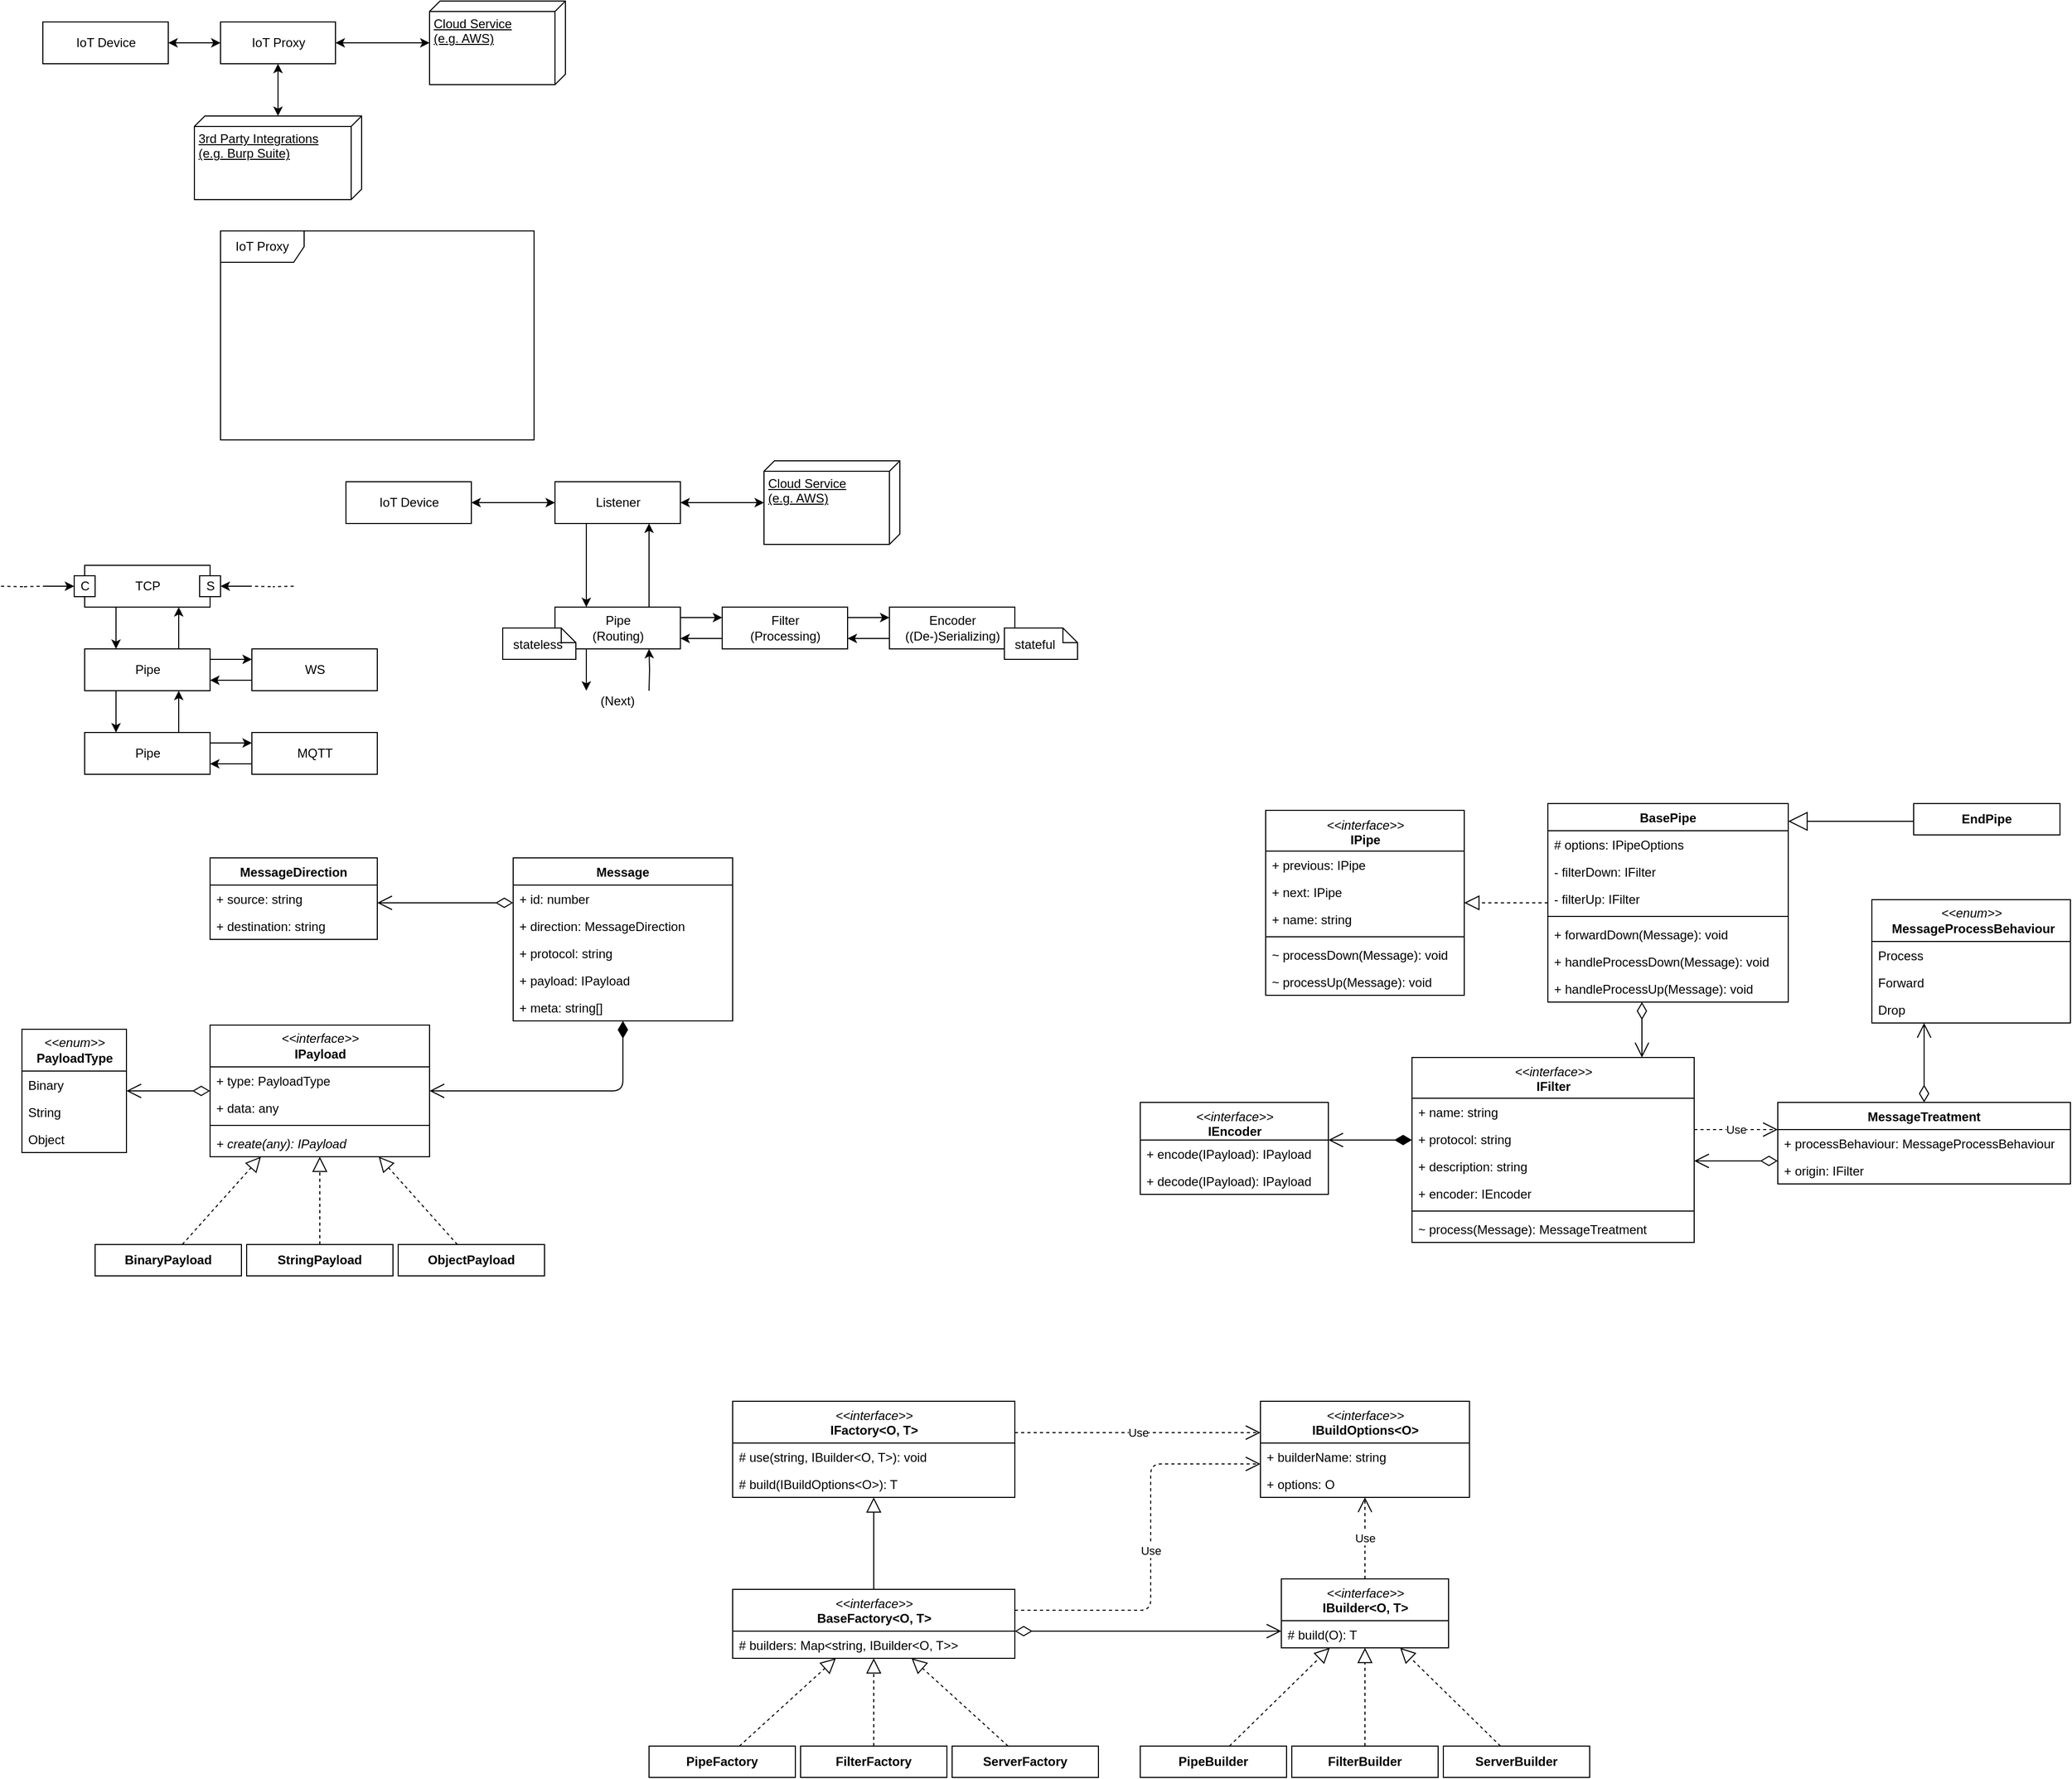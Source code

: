 <mxfile version="14.6.13" type="device"><diagram name="Page-1" id="e7e014a7-5840-1c2e-5031-d8a46d1fe8dd"><mxGraphModel dx="1182" dy="813" grid="1" gridSize="10" guides="1" tooltips="1" connect="1" arrows="1" fold="1" page="1" pageScale="1" pageWidth="1169" pageHeight="826" background="#ffffff" math="0" shadow="0"><root><mxCell id="0"/><mxCell id="1" parent="0"/><mxCell id="iKlDt2fpIuwEE6-8J945-50" style="edgeStyle=orthogonalEdgeStyle;rounded=0;orthogonalLoop=1;jettySize=auto;html=1;startArrow=classic;startFill=1;" parent="1" source="iKlDt2fpIuwEE6-8J945-46" target="MWTmTmemKWHhDhyooU7f-3" edge="1"><mxGeometry relative="1" as="geometry"><mxPoint x="320" y="140" as="targetPoint"/></mxGeometry></mxCell><mxCell id="iKlDt2fpIuwEE6-8J945-46" value="IoT Device" style="html=1;" parent="1" vertex="1"><mxGeometry x="190" y="120" width="120" height="40" as="geometry"/></mxCell><mxCell id="iKlDt2fpIuwEE6-8J945-71" style="edgeStyle=orthogonalEdgeStyle;rounded=0;orthogonalLoop=1;jettySize=auto;html=1;exitX=1;exitY=0.25;exitDx=0;exitDy=0;entryX=0;entryY=0.25;entryDx=0;entryDy=0;" parent="1" source="iKlDt2fpIuwEE6-8J945-68" target="iKlDt2fpIuwEE6-8J945-69" edge="1"><mxGeometry relative="1" as="geometry"/></mxCell><mxCell id="iKlDt2fpIuwEE6-8J945-78" style="edgeStyle=orthogonalEdgeStyle;rounded=0;orthogonalLoop=1;jettySize=auto;html=1;exitX=0.75;exitY=0;exitDx=0;exitDy=0;entryX=0.75;entryY=1;entryDx=0;entryDy=0;" parent="1" source="iKlDt2fpIuwEE6-8J945-68" target="iKlDt2fpIuwEE6-8J945-74" edge="1"><mxGeometry relative="1" as="geometry"/></mxCell><mxCell id="iKlDt2fpIuwEE6-8J945-68" value="Pipe" style="html=1;" parent="1" vertex="1"><mxGeometry x="230" y="800" width="120" height="40" as="geometry"/></mxCell><mxCell id="iKlDt2fpIuwEE6-8J945-72" style="edgeStyle=orthogonalEdgeStyle;rounded=0;orthogonalLoop=1;jettySize=auto;html=1;exitX=0;exitY=0.75;exitDx=0;exitDy=0;entryX=1;entryY=0.75;entryDx=0;entryDy=0;" parent="1" source="iKlDt2fpIuwEE6-8J945-69" target="iKlDt2fpIuwEE6-8J945-68" edge="1"><mxGeometry relative="1" as="geometry"/></mxCell><mxCell id="iKlDt2fpIuwEE6-8J945-69" value="MQTT" style="html=1;" parent="1" vertex="1"><mxGeometry x="390" y="800" width="120" height="40" as="geometry"/></mxCell><mxCell id="iKlDt2fpIuwEE6-8J945-77" style="edgeStyle=orthogonalEdgeStyle;rounded=0;orthogonalLoop=1;jettySize=auto;html=1;exitX=0.25;exitY=1;exitDx=0;exitDy=0;entryX=0.25;entryY=0;entryDx=0;entryDy=0;" parent="1" source="iKlDt2fpIuwEE6-8J945-74" target="iKlDt2fpIuwEE6-8J945-68" edge="1"><mxGeometry relative="1" as="geometry"/></mxCell><mxCell id="iKlDt2fpIuwEE6-8J945-97" style="edgeStyle=orthogonalEdgeStyle;rounded=0;orthogonalLoop=1;jettySize=auto;html=1;exitX=0.75;exitY=0;exitDx=0;exitDy=0;entryX=0.75;entryY=1;entryDx=0;entryDy=0;" parent="1" source="iKlDt2fpIuwEE6-8J945-74" target="iKlDt2fpIuwEE6-8J945-76" edge="1"><mxGeometry relative="1" as="geometry"/></mxCell><mxCell id="iKlDt2fpIuwEE6-8J945-101" style="edgeStyle=orthogonalEdgeStyle;rounded=0;orthogonalLoop=1;jettySize=auto;html=1;exitX=1;exitY=0.25;exitDx=0;exitDy=0;entryX=0;entryY=0.25;entryDx=0;entryDy=0;" parent="1" source="iKlDt2fpIuwEE6-8J945-74" target="iKlDt2fpIuwEE6-8J945-100" edge="1"><mxGeometry relative="1" as="geometry"/></mxCell><mxCell id="iKlDt2fpIuwEE6-8J945-74" value="Pipe" style="html=1;" parent="1" vertex="1"><mxGeometry x="230" y="720" width="120" height="40" as="geometry"/></mxCell><mxCell id="iKlDt2fpIuwEE6-8J945-96" style="edgeStyle=orthogonalEdgeStyle;rounded=0;orthogonalLoop=1;jettySize=auto;html=1;exitX=0.25;exitY=1;exitDx=0;exitDy=0;entryX=0.25;entryY=0;entryDx=0;entryDy=0;" parent="1" source="iKlDt2fpIuwEE6-8J945-76" target="iKlDt2fpIuwEE6-8J945-74" edge="1"><mxGeometry relative="1" as="geometry"/></mxCell><mxCell id="iKlDt2fpIuwEE6-8J945-76" value="TCP" style="html=1;" parent="1" vertex="1"><mxGeometry x="230" y="640" width="120" height="40" as="geometry"/></mxCell><mxCell id="iKlDt2fpIuwEE6-8J945-82" style="edgeStyle=orthogonalEdgeStyle;rounded=0;orthogonalLoop=1;jettySize=auto;html=1;exitX=0.75;exitY=0;exitDx=0;exitDy=0;" parent="1" source="iKlDt2fpIuwEE6-8J945-83" edge="1" target="4cGXKGMX-kttylRCrMB1-1"><mxGeometry relative="1" as="geometry"><mxPoint x="770" y="620" as="targetPoint"/><Array as="points"><mxPoint x="770" y="620"/><mxPoint x="770" y="620"/></Array></mxGeometry></mxCell><mxCell id="iKlDt2fpIuwEE6-8J945-83" value="Pipe&lt;br&gt;(Routing)" style="html=1;" parent="1" vertex="1"><mxGeometry x="680" y="680" width="120" height="40" as="geometry"/></mxCell><mxCell id="iKlDt2fpIuwEE6-8J945-84" style="edgeStyle=orthogonalEdgeStyle;rounded=0;orthogonalLoop=1;jettySize=auto;html=1;entryX=0.25;entryY=0;entryDx=0;entryDy=0;" parent="1" target="iKlDt2fpIuwEE6-8J945-83" edge="1" source="4cGXKGMX-kttylRCrMB1-1"><mxGeometry relative="1" as="geometry"><mxPoint x="710" y="640" as="sourcePoint"/><Array as="points"><mxPoint x="710" y="620"/><mxPoint x="710" y="620"/></Array></mxGeometry></mxCell><mxCell id="iKlDt2fpIuwEE6-8J945-87" style="edgeStyle=orthogonalEdgeStyle;rounded=0;orthogonalLoop=1;jettySize=auto;html=1;exitX=0.25;exitY=1;exitDx=0;exitDy=0;" parent="1" source="iKlDt2fpIuwEE6-8J945-83" edge="1"><mxGeometry relative="1" as="geometry"><mxPoint x="720" y="650" as="sourcePoint"/><mxPoint x="710" y="760" as="targetPoint"/></mxGeometry></mxCell><mxCell id="iKlDt2fpIuwEE6-8J945-88" style="edgeStyle=orthogonalEdgeStyle;rounded=0;orthogonalLoop=1;jettySize=auto;html=1;entryX=0.75;entryY=1;entryDx=0;entryDy=0;" parent="1" target="iKlDt2fpIuwEE6-8J945-83" edge="1"><mxGeometry relative="1" as="geometry"><mxPoint x="770" y="760" as="sourcePoint"/><mxPoint x="780" y="650" as="targetPoint"/></mxGeometry></mxCell><mxCell id="iKlDt2fpIuwEE6-8J945-89" value="(Next)" style="text;html=1;strokeColor=none;fillColor=none;align=center;verticalAlign=middle;whiteSpace=wrap;rounded=0;" parent="1" vertex="1"><mxGeometry x="720" y="760" width="40" height="20" as="geometry"/></mxCell><mxCell id="iKlDt2fpIuwEE6-8J945-93" style="edgeStyle=orthogonalEdgeStyle;rounded=0;orthogonalLoop=1;jettySize=auto;html=1;exitX=1;exitY=0.25;exitDx=0;exitDy=0;entryX=0;entryY=0.25;entryDx=0;entryDy=0;" parent="1" source="iKlDt2fpIuwEE6-8J945-83" target="MWTmTmemKWHhDhyooU7f-8" edge="1"><mxGeometry relative="1" as="geometry"><mxPoint x="370" y="620" as="sourcePoint"/><mxPoint x="840" y="690" as="targetPoint"/></mxGeometry></mxCell><mxCell id="iKlDt2fpIuwEE6-8J945-95" style="edgeStyle=orthogonalEdgeStyle;rounded=0;orthogonalLoop=1;jettySize=auto;html=1;entryX=1;entryY=0.75;entryDx=0;entryDy=0;exitX=0;exitY=0.75;exitDx=0;exitDy=0;" parent="1" source="MWTmTmemKWHhDhyooU7f-8" target="iKlDt2fpIuwEE6-8J945-83" edge="1"><mxGeometry relative="1" as="geometry"><mxPoint x="840" y="710" as="sourcePoint"/><mxPoint x="850" y="700" as="targetPoint"/></mxGeometry></mxCell><mxCell id="iKlDt2fpIuwEE6-8J945-98" value="C" style="html=1;" parent="1" vertex="1"><mxGeometry x="220" y="650" width="20" height="20" as="geometry"/></mxCell><mxCell id="MWTmTmemKWHhDhyooU7f-10" style="edgeStyle=orthogonalEdgeStyle;rounded=0;orthogonalLoop=1;jettySize=auto;html=1;startArrow=none;startFill=0;entryX=1;entryY=0.5;entryDx=0;entryDy=0;" parent="1" target="iKlDt2fpIuwEE6-8J945-99" edge="1"><mxGeometry relative="1" as="geometry"><mxPoint x="430" y="660" as="targetPoint"/><mxPoint x="390" y="660" as="sourcePoint"/></mxGeometry></mxCell><mxCell id="iKlDt2fpIuwEE6-8J945-99" value="S" style="html=1;" parent="1" vertex="1"><mxGeometry x="340" y="650" width="20" height="20" as="geometry"/></mxCell><mxCell id="iKlDt2fpIuwEE6-8J945-102" style="edgeStyle=orthogonalEdgeStyle;rounded=0;orthogonalLoop=1;jettySize=auto;html=1;exitX=0;exitY=0.75;exitDx=0;exitDy=0;entryX=1;entryY=0.75;entryDx=0;entryDy=0;" parent="1" source="iKlDt2fpIuwEE6-8J945-100" target="iKlDt2fpIuwEE6-8J945-74" edge="1"><mxGeometry relative="1" as="geometry"/></mxCell><mxCell id="iKlDt2fpIuwEE6-8J945-100" value="WS" style="html=1;" parent="1" vertex="1"><mxGeometry x="390" y="720" width="120" height="40" as="geometry"/></mxCell><mxCell id="MWTmTmemKWHhDhyooU7f-1" value="3rd Party Integrations&lt;br&gt;(e.g. Burp Suite)" style="verticalAlign=top;align=left;spacingTop=8;spacingLeft=2;spacingRight=12;shape=cube;size=10;direction=south;fontStyle=4;html=1;" parent="1" vertex="1"><mxGeometry x="335" y="210" width="160" height="80" as="geometry"/></mxCell><mxCell id="MWTmTmemKWHhDhyooU7f-2" value="Cloud Service&lt;br&gt;(e.g. AWS)" style="verticalAlign=top;align=left;spacingTop=8;spacingLeft=2;spacingRight=12;shape=cube;size=10;direction=south;fontStyle=4;html=1;" parent="1" vertex="1"><mxGeometry x="560" y="100" width="130" height="80" as="geometry"/></mxCell><mxCell id="MWTmTmemKWHhDhyooU7f-4" style="edgeStyle=orthogonalEdgeStyle;rounded=0;orthogonalLoop=1;jettySize=auto;html=1;startArrow=classic;startFill=1;" parent="1" source="MWTmTmemKWHhDhyooU7f-3" target="MWTmTmemKWHhDhyooU7f-2" edge="1"><mxGeometry relative="1" as="geometry"/></mxCell><mxCell id="MWTmTmemKWHhDhyooU7f-6" style="edgeStyle=orthogonalEdgeStyle;rounded=0;orthogonalLoop=1;jettySize=auto;html=1;exitX=0.5;exitY=1;exitDx=0;exitDy=0;startArrow=classic;startFill=1;" parent="1" source="MWTmTmemKWHhDhyooU7f-3" target="MWTmTmemKWHhDhyooU7f-1" edge="1"><mxGeometry relative="1" as="geometry"/></mxCell><mxCell id="MWTmTmemKWHhDhyooU7f-3" value="IoT Proxy" style="html=1;" parent="1" vertex="1"><mxGeometry x="360" y="120" width="110" height="40" as="geometry"/></mxCell><mxCell id="MWTmTmemKWHhDhyooU7f-7" value="IoT Proxy" style="shape=umlFrame;whiteSpace=wrap;html=1;width=80;height=30;" parent="1" vertex="1"><mxGeometry x="360" y="320" width="300" height="200" as="geometry"/></mxCell><mxCell id="MWTmTmemKWHhDhyooU7f-8" value="Filter&lt;br&gt;(Processing)" style="html=1;" parent="1" vertex="1"><mxGeometry x="840" y="680" width="120" height="40" as="geometry"/></mxCell><mxCell id="MWTmTmemKWHhDhyooU7f-11" style="edgeStyle=orthogonalEdgeStyle;rounded=0;orthogonalLoop=1;jettySize=auto;html=1;startArrow=none;startFill=0;entryX=0;entryY=0.5;entryDx=0;entryDy=0;" parent="1" target="iKlDt2fpIuwEE6-8J945-98" edge="1"><mxGeometry relative="1" as="geometry"><mxPoint x="370" y="670" as="targetPoint"/><mxPoint x="190" y="660" as="sourcePoint"/></mxGeometry></mxCell><mxCell id="MWTmTmemKWHhDhyooU7f-12" style="edgeStyle=orthogonalEdgeStyle;rounded=0;orthogonalLoop=1;jettySize=auto;html=1;startArrow=none;startFill=0;endArrow=none;endFill=0;dashed=1;" parent="1" edge="1"><mxGeometry relative="1" as="geometry"><mxPoint x="390" y="660" as="targetPoint"/><mxPoint x="430" y="660" as="sourcePoint"/></mxGeometry></mxCell><mxCell id="MWTmTmemKWHhDhyooU7f-13" style="edgeStyle=orthogonalEdgeStyle;rounded=0;orthogonalLoop=1;jettySize=auto;html=1;startArrow=none;startFill=0;endArrow=none;endFill=0;dashed=1;" parent="1" edge="1"><mxGeometry relative="1" as="geometry"><mxPoint x="190" y="660" as="targetPoint"/><mxPoint x="150" y="660" as="sourcePoint"/></mxGeometry></mxCell><mxCell id="MWTmTmemKWHhDhyooU7f-27" value="Message" style="swimlane;fontStyle=1;childLayout=stackLayout;horizontal=1;startSize=26;fillColor=none;horizontalStack=0;resizeParent=1;resizeParentMax=0;resizeLast=0;collapsible=1;marginBottom=0;" parent="1" vertex="1"><mxGeometry x="640" y="920" width="210" height="156" as="geometry"/></mxCell><mxCell id="MWTmTmemKWHhDhyooU7f-28" value="+ id: number" style="text;strokeColor=none;fillColor=none;align=left;verticalAlign=top;spacingLeft=4;spacingRight=4;overflow=hidden;rotatable=0;points=[[0,0.5],[1,0.5]];portConstraint=eastwest;" parent="MWTmTmemKWHhDhyooU7f-27" vertex="1"><mxGeometry y="26" width="210" height="26" as="geometry"/></mxCell><mxCell id="MWTmTmemKWHhDhyooU7f-29" value="+ direction: MessageDirection" style="text;strokeColor=none;fillColor=none;align=left;verticalAlign=top;spacingLeft=4;spacingRight=4;overflow=hidden;rotatable=0;points=[[0,0.5],[1,0.5]];portConstraint=eastwest;" parent="MWTmTmemKWHhDhyooU7f-27" vertex="1"><mxGeometry y="52" width="210" height="26" as="geometry"/></mxCell><mxCell id="MWTmTmemKWHhDhyooU7f-30" value="+ protocol: string" style="text;strokeColor=none;fillColor=none;align=left;verticalAlign=top;spacingLeft=4;spacingRight=4;overflow=hidden;rotatable=0;points=[[0,0.5],[1,0.5]];portConstraint=eastwest;" parent="MWTmTmemKWHhDhyooU7f-27" vertex="1"><mxGeometry y="78" width="210" height="26" as="geometry"/></mxCell><mxCell id="MWTmTmemKWHhDhyooU7f-31" value="+ payload: IPayload" style="text;strokeColor=none;fillColor=none;align=left;verticalAlign=top;spacingLeft=4;spacingRight=4;overflow=hidden;rotatable=0;points=[[0,0.5],[1,0.5]];portConstraint=eastwest;" parent="MWTmTmemKWHhDhyooU7f-27" vertex="1"><mxGeometry y="104" width="210" height="26" as="geometry"/></mxCell><mxCell id="MWTmTmemKWHhDhyooU7f-32" value="+ meta: string[]" style="text;strokeColor=none;fillColor=none;align=left;verticalAlign=top;spacingLeft=4;spacingRight=4;overflow=hidden;rotatable=0;points=[[0,0.5],[1,0.5]];portConstraint=eastwest;" parent="MWTmTmemKWHhDhyooU7f-27" vertex="1"><mxGeometry y="130" width="210" height="26" as="geometry"/></mxCell><mxCell id="MWTmTmemKWHhDhyooU7f-40" value="stateless" style="shape=note;whiteSpace=wrap;html=1;size=14;verticalAlign=top;align=left;spacingTop=2;spacingLeft=8;" parent="1" vertex="1"><mxGeometry x="630" y="700" width="70" height="30" as="geometry"/></mxCell><mxCell id="kEnRgQY86cDcih0Kn-0B-5" value="Encoder&lt;br&gt;((De-)Serializing)" style="html=1;" parent="1" vertex="1"><mxGeometry x="1000" y="680" width="120" height="40" as="geometry"/></mxCell><mxCell id="kEnRgQY86cDcih0Kn-0B-6" style="edgeStyle=orthogonalEdgeStyle;rounded=0;orthogonalLoop=1;jettySize=auto;html=1;" parent="1" source="MWTmTmemKWHhDhyooU7f-8" target="kEnRgQY86cDcih0Kn-0B-5" edge="1"><mxGeometry relative="1" as="geometry"><mxPoint x="810" y="700" as="sourcePoint"/><mxPoint x="850" y="700" as="targetPoint"/><Array as="points"><mxPoint x="980" y="690"/><mxPoint x="980" y="690"/></Array></mxGeometry></mxCell><mxCell id="kEnRgQY86cDcih0Kn-0B-7" style="edgeStyle=orthogonalEdgeStyle;rounded=0;orthogonalLoop=1;jettySize=auto;html=1;" parent="1" source="kEnRgQY86cDcih0Kn-0B-5" target="MWTmTmemKWHhDhyooU7f-8" edge="1"><mxGeometry relative="1" as="geometry"><mxPoint x="850" y="720" as="sourcePoint"/><mxPoint x="810" y="720" as="targetPoint"/><Array as="points"><mxPoint x="980" y="710"/><mxPoint x="980" y="710"/></Array></mxGeometry></mxCell><mxCell id="MWTmTmemKWHhDhyooU7f-39" value="stateful" style="shape=note;whiteSpace=wrap;html=1;size=14;verticalAlign=top;align=left;spacingTop=2;spacingLeft=8;" parent="1" vertex="1"><mxGeometry x="1110" y="700" width="70" height="30" as="geometry"/></mxCell><mxCell id="kEnRgQY86cDcih0Kn-0B-14" value="&lt;i style=&quot;font-weight: normal&quot;&gt;&amp;lt;&amp;lt;interface&amp;gt;&amp;gt;&lt;/i&gt;&lt;br&gt;IPipe" style="swimlane;fontStyle=1;align=center;verticalAlign=top;childLayout=stackLayout;horizontal=1;startSize=39;horizontalStack=0;resizeParent=1;resizeParentMax=0;resizeLast=0;collapsible=1;marginBottom=0;html=1;" parent="1" vertex="1"><mxGeometry x="1360" y="874.5" width="190" height="177" as="geometry"/></mxCell><mxCell id="kEnRgQY86cDcih0Kn-0B-15" value="+ previous: IPipe" style="text;strokeColor=none;fillColor=none;align=left;verticalAlign=top;spacingLeft=4;spacingRight=4;overflow=hidden;rotatable=0;points=[[0,0.5],[1,0.5]];portConstraint=eastwest;" parent="kEnRgQY86cDcih0Kn-0B-14" vertex="1"><mxGeometry y="39" width="190" height="26" as="geometry"/></mxCell><mxCell id="kEnRgQY86cDcih0Kn-0B-19" value="+ next: IPipe" style="text;strokeColor=none;fillColor=none;align=left;verticalAlign=top;spacingLeft=4;spacingRight=4;overflow=hidden;rotatable=0;points=[[0,0.5],[1,0.5]];portConstraint=eastwest;" parent="kEnRgQY86cDcih0Kn-0B-14" vertex="1"><mxGeometry y="65" width="190" height="26" as="geometry"/></mxCell><mxCell id="kEnRgQY86cDcih0Kn-0B-21" value="+ name: string" style="text;strokeColor=none;fillColor=none;align=left;verticalAlign=top;spacingLeft=4;spacingRight=4;overflow=hidden;rotatable=0;points=[[0,0.5],[1,0.5]];portConstraint=eastwest;" parent="kEnRgQY86cDcih0Kn-0B-14" vertex="1"><mxGeometry y="91" width="190" height="26" as="geometry"/></mxCell><mxCell id="kEnRgQY86cDcih0Kn-0B-16" value="" style="line;strokeWidth=1;fillColor=none;align=left;verticalAlign=middle;spacingTop=-1;spacingLeft=3;spacingRight=3;rotatable=0;labelPosition=right;points=[];portConstraint=eastwest;" parent="kEnRgQY86cDcih0Kn-0B-14" vertex="1"><mxGeometry y="117" width="190" height="8" as="geometry"/></mxCell><mxCell id="kEnRgQY86cDcih0Kn-0B-17" value="~ processDown(Message): void" style="text;strokeColor=none;fillColor=none;align=left;verticalAlign=top;spacingLeft=4;spacingRight=4;overflow=hidden;rotatable=0;points=[[0,0.5],[1,0.5]];portConstraint=eastwest;" parent="kEnRgQY86cDcih0Kn-0B-14" vertex="1"><mxGeometry y="125" width="190" height="26" as="geometry"/></mxCell><mxCell id="kEnRgQY86cDcih0Kn-0B-24" value="~ processUp(Message): void" style="text;strokeColor=none;fillColor=none;align=left;verticalAlign=top;spacingLeft=4;spacingRight=4;overflow=hidden;rotatable=0;points=[[0,0.5],[1,0.5]];portConstraint=eastwest;" parent="kEnRgQY86cDcih0Kn-0B-14" vertex="1"><mxGeometry y="151" width="190" height="26" as="geometry"/></mxCell><mxCell id="kEnRgQY86cDcih0Kn-0B-25" value="MessageDirection" style="swimlane;fontStyle=1;childLayout=stackLayout;horizontal=1;startSize=26;fillColor=none;horizontalStack=0;resizeParent=1;resizeParentMax=0;resizeLast=0;collapsible=1;marginBottom=0;" parent="1" vertex="1"><mxGeometry x="350" y="920" width="160" height="78" as="geometry"/></mxCell><mxCell id="kEnRgQY86cDcih0Kn-0B-26" value="+ source: string" style="text;strokeColor=none;fillColor=none;align=left;verticalAlign=top;spacingLeft=4;spacingRight=4;overflow=hidden;rotatable=0;points=[[0,0.5],[1,0.5]];portConstraint=eastwest;" parent="kEnRgQY86cDcih0Kn-0B-25" vertex="1"><mxGeometry y="26" width="160" height="26" as="geometry"/></mxCell><mxCell id="kEnRgQY86cDcih0Kn-0B-27" value="+ destination: string" style="text;strokeColor=none;fillColor=none;align=left;verticalAlign=top;spacingLeft=4;spacingRight=4;overflow=hidden;rotatable=0;points=[[0,0.5],[1,0.5]];portConstraint=eastwest;" parent="kEnRgQY86cDcih0Kn-0B-25" vertex="1"><mxGeometry y="52" width="160" height="26" as="geometry"/></mxCell><mxCell id="kEnRgQY86cDcih0Kn-0B-31" value="&lt;i style=&quot;font-weight: normal&quot;&gt;&amp;lt;&amp;lt;interface&amp;gt;&amp;gt;&lt;/i&gt;&lt;br&gt;IPayload" style="swimlane;fontStyle=1;childLayout=stackLayout;horizontal=1;startSize=40;fillColor=none;horizontalStack=0;resizeParent=1;resizeParentMax=0;resizeLast=0;collapsible=1;marginBottom=0;html=1;" parent="1" vertex="1"><mxGeometry x="350" y="1080" width="210" height="126" as="geometry"/></mxCell><mxCell id="kEnRgQY86cDcih0Kn-0B-32" value="+ type: PayloadType" style="text;strokeColor=none;fillColor=none;align=left;verticalAlign=top;spacingLeft=4;spacingRight=4;overflow=hidden;rotatable=0;points=[[0,0.5],[1,0.5]];portConstraint=eastwest;" parent="kEnRgQY86cDcih0Kn-0B-31" vertex="1"><mxGeometry y="40" width="210" height="26" as="geometry"/></mxCell><mxCell id="kEnRgQY86cDcih0Kn-0B-33" value="+ data: any" style="text;strokeColor=none;fillColor=none;align=left;verticalAlign=top;spacingLeft=4;spacingRight=4;overflow=hidden;rotatable=0;points=[[0,0.5],[1,0.5]];portConstraint=eastwest;" parent="kEnRgQY86cDcih0Kn-0B-31" vertex="1"><mxGeometry y="66" width="210" height="26" as="geometry"/></mxCell><mxCell id="kEnRgQY86cDcih0Kn-0B-34" value="" style="line;strokeWidth=1;fillColor=none;align=left;verticalAlign=middle;spacingTop=-1;spacingLeft=3;spacingRight=3;rotatable=0;labelPosition=right;points=[];portConstraint=eastwest;" parent="kEnRgQY86cDcih0Kn-0B-31" vertex="1"><mxGeometry y="92" width="210" height="8" as="geometry"/></mxCell><mxCell id="kEnRgQY86cDcih0Kn-0B-35" value="+ create(any): IPayload" style="text;strokeColor=none;fillColor=none;align=left;verticalAlign=top;spacingLeft=4;spacingRight=4;overflow=hidden;rotatable=0;points=[[0,0.5],[1,0.5]];portConstraint=eastwest;fontStyle=2" parent="kEnRgQY86cDcih0Kn-0B-31" vertex="1"><mxGeometry y="100" width="210" height="26" as="geometry"/></mxCell><mxCell id="kEnRgQY86cDcih0Kn-0B-42" value="BinaryPayload" style="rounded=0;whiteSpace=wrap;html=1;fontStyle=1" parent="1" vertex="1"><mxGeometry x="240" y="1290" width="140" height="30" as="geometry"/></mxCell><mxCell id="kEnRgQY86cDcih0Kn-0B-43" value="StringPayload" style="rounded=0;whiteSpace=wrap;html=1;fontStyle=1" parent="1" vertex="1"><mxGeometry x="385" y="1290" width="140" height="30" as="geometry"/></mxCell><mxCell id="kEnRgQY86cDcih0Kn-0B-44" value="ObjectPayload" style="rounded=0;whiteSpace=wrap;html=1;fontStyle=1" parent="1" vertex="1"><mxGeometry x="530" y="1290" width="140" height="30" as="geometry"/></mxCell><mxCell id="kEnRgQY86cDcih0Kn-0B-45" value="" style="endArrow=block;endFill=0;endSize=12;html=1;dashed=1;" parent="1" source="kEnRgQY86cDcih0Kn-0B-42" target="kEnRgQY86cDcih0Kn-0B-31" edge="1"><mxGeometry width="160" relative="1" as="geometry"><mxPoint x="400" y="1320" as="sourcePoint"/><mxPoint x="560" y="1320" as="targetPoint"/></mxGeometry></mxCell><mxCell id="kEnRgQY86cDcih0Kn-0B-46" value="" style="endArrow=block;endFill=0;endSize=12;html=1;dashed=1;" parent="1" source="kEnRgQY86cDcih0Kn-0B-43" target="kEnRgQY86cDcih0Kn-0B-31" edge="1"><mxGeometry width="160" relative="1" as="geometry"><mxPoint x="394.817" y="1250" as="sourcePoint"/><mxPoint x="407.018" y="1212" as="targetPoint"/></mxGeometry></mxCell><mxCell id="kEnRgQY86cDcih0Kn-0B-47" value="" style="endArrow=block;endFill=0;endSize=12;html=1;dashed=1;" parent="1" source="kEnRgQY86cDcih0Kn-0B-44" target="kEnRgQY86cDcih0Kn-0B-31" edge="1"><mxGeometry width="160" relative="1" as="geometry"><mxPoint x="532.798" y="1250" as="sourcePoint"/><mxPoint x="489.22" y="1212" as="targetPoint"/></mxGeometry></mxCell><mxCell id="kEnRgQY86cDcih0Kn-0B-48" value="" style="endArrow=open;html=1;endSize=12;startArrow=diamondThin;startSize=14;startFill=1;edgeStyle=orthogonalEdgeStyle;align=left;verticalAlign=bottom;" parent="1" source="MWTmTmemKWHhDhyooU7f-27" target="kEnRgQY86cDcih0Kn-0B-31" edge="1"><mxGeometry x="-0.404" y="26" relative="1" as="geometry"><mxPoint x="720" y="1150" as="sourcePoint"/><mxPoint x="560" y="1150" as="targetPoint"/><mxPoint as="offset"/><Array as="points"><mxPoint x="745" y="1143"/></Array></mxGeometry></mxCell><mxCell id="kEnRgQY86cDcih0Kn-0B-49" value="" style="endArrow=open;html=1;endSize=12;startArrow=diamondThin;startSize=14;startFill=0;edgeStyle=orthogonalEdgeStyle;align=left;verticalAlign=bottom;" parent="1" source="MWTmTmemKWHhDhyooU7f-27" target="kEnRgQY86cDcih0Kn-0B-25" edge="1"><mxGeometry x="-0.404" y="26" relative="1" as="geometry"><mxPoint x="705" y="1056" as="sourcePoint"/><mxPoint x="530" y="1116" as="targetPoint"/><mxPoint as="offset"/><Array as="points"><mxPoint x="610" y="963"/><mxPoint x="610" y="963"/></Array></mxGeometry></mxCell><mxCell id="kEnRgQY86cDcih0Kn-0B-60" value="BasePipe" style="swimlane;fontStyle=1;align=center;verticalAlign=top;childLayout=stackLayout;horizontal=1;startSize=26;horizontalStack=0;resizeParent=1;resizeParentMax=0;resizeLast=0;collapsible=1;marginBottom=0;" parent="1" vertex="1"><mxGeometry x="1630" y="868" width="230" height="190" as="geometry"/></mxCell><mxCell id="kEnRgQY86cDcih0Kn-0B-61" value="# options: IPipeOptions" style="text;strokeColor=none;fillColor=none;align=left;verticalAlign=top;spacingLeft=4;spacingRight=4;overflow=hidden;rotatable=0;points=[[0,0.5],[1,0.5]];portConstraint=eastwest;" parent="kEnRgQY86cDcih0Kn-0B-60" vertex="1"><mxGeometry y="26" width="230" height="26" as="geometry"/></mxCell><mxCell id="kEnRgQY86cDcih0Kn-0B-62" value="- filterDown: IFilter" style="text;strokeColor=none;fillColor=none;align=left;verticalAlign=top;spacingLeft=4;spacingRight=4;overflow=hidden;rotatable=0;points=[[0,0.5],[1,0.5]];portConstraint=eastwest;" parent="kEnRgQY86cDcih0Kn-0B-60" vertex="1"><mxGeometry y="52" width="230" height="26" as="geometry"/></mxCell><mxCell id="kEnRgQY86cDcih0Kn-0B-63" value="- filterUp: IFilter" style="text;strokeColor=none;fillColor=none;align=left;verticalAlign=top;spacingLeft=4;spacingRight=4;overflow=hidden;rotatable=0;points=[[0,0.5],[1,0.5]];portConstraint=eastwest;" parent="kEnRgQY86cDcih0Kn-0B-60" vertex="1"><mxGeometry y="78" width="230" height="26" as="geometry"/></mxCell><mxCell id="kEnRgQY86cDcih0Kn-0B-64" value="" style="line;strokeWidth=1;fillColor=none;align=left;verticalAlign=middle;spacingTop=-1;spacingLeft=3;spacingRight=3;rotatable=0;labelPosition=right;points=[];portConstraint=eastwest;" parent="kEnRgQY86cDcih0Kn-0B-60" vertex="1"><mxGeometry y="104" width="230" height="8" as="geometry"/></mxCell><mxCell id="kEnRgQY86cDcih0Kn-0B-65" value="+ forwardDown(Message): void" style="text;strokeColor=none;fillColor=none;align=left;verticalAlign=top;spacingLeft=4;spacingRight=4;overflow=hidden;rotatable=0;points=[[0,0.5],[1,0.5]];portConstraint=eastwest;" parent="kEnRgQY86cDcih0Kn-0B-60" vertex="1"><mxGeometry y="112" width="230" height="26" as="geometry"/></mxCell><mxCell id="kEnRgQY86cDcih0Kn-0B-67" value="+ handleProcessDown(Message): void" style="text;strokeColor=none;fillColor=none;align=left;verticalAlign=top;spacingLeft=4;spacingRight=4;overflow=hidden;rotatable=0;points=[[0,0.5],[1,0.5]];portConstraint=eastwest;" parent="kEnRgQY86cDcih0Kn-0B-60" vertex="1"><mxGeometry y="138" width="230" height="26" as="geometry"/></mxCell><mxCell id="kEnRgQY86cDcih0Kn-0B-66" value="+ handleProcessUp(Message): void" style="text;strokeColor=none;fillColor=none;align=left;verticalAlign=top;spacingLeft=4;spacingRight=4;overflow=hidden;rotatable=0;points=[[0,0.5],[1,0.5]];portConstraint=eastwest;" parent="kEnRgQY86cDcih0Kn-0B-60" vertex="1"><mxGeometry y="164" width="230" height="26" as="geometry"/></mxCell><mxCell id="kEnRgQY86cDcih0Kn-0B-68" value="" style="endArrow=block;endFill=0;endSize=12;html=1;dashed=1;" parent="1" source="kEnRgQY86cDcih0Kn-0B-60" target="kEnRgQY86cDcih0Kn-0B-14" edge="1"><mxGeometry width="160" relative="1" as="geometry"><mxPoint x="1049.906" y="1260" as="sourcePoint"/><mxPoint x="961.352" y="1172" as="targetPoint"/></mxGeometry></mxCell><mxCell id="kEnRgQY86cDcih0Kn-0B-74" value="&lt;b&gt;EndPipe&lt;/b&gt;" style="rounded=0;whiteSpace=wrap;html=1;" parent="1" vertex="1"><mxGeometry x="1980" y="868" width="140" height="30" as="geometry"/></mxCell><mxCell id="kEnRgQY86cDcih0Kn-0B-77" value="&lt;i style=&quot;font-weight: normal&quot;&gt;&amp;lt;&amp;lt;interface&amp;gt;&amp;gt;&lt;/i&gt;&lt;br&gt;IFilter" style="swimlane;fontStyle=1;align=center;verticalAlign=top;childLayout=stackLayout;horizontal=1;startSize=39;horizontalStack=0;resizeParent=1;resizeParentMax=0;resizeLast=0;collapsible=1;marginBottom=0;html=1;" parent="1" vertex="1"><mxGeometry x="1500" y="1111" width="270" height="177" as="geometry"/></mxCell><mxCell id="kEnRgQY86cDcih0Kn-0B-78" value="+ name: string" style="text;strokeColor=none;fillColor=none;align=left;verticalAlign=top;spacingLeft=4;spacingRight=4;overflow=hidden;rotatable=0;points=[[0,0.5],[1,0.5]];portConstraint=eastwest;" parent="kEnRgQY86cDcih0Kn-0B-77" vertex="1"><mxGeometry y="39" width="270" height="26" as="geometry"/></mxCell><mxCell id="kEnRgQY86cDcih0Kn-0B-79" value="+ protocol: string" style="text;strokeColor=none;fillColor=none;align=left;verticalAlign=top;spacingLeft=4;spacingRight=4;overflow=hidden;rotatable=0;points=[[0,0.5],[1,0.5]];portConstraint=eastwest;" parent="kEnRgQY86cDcih0Kn-0B-77" vertex="1"><mxGeometry y="65" width="270" height="26" as="geometry"/></mxCell><mxCell id="kEnRgQY86cDcih0Kn-0B-80" value="+ description: string" style="text;strokeColor=none;fillColor=none;align=left;verticalAlign=top;spacingLeft=4;spacingRight=4;overflow=hidden;rotatable=0;points=[[0,0.5],[1,0.5]];portConstraint=eastwest;" parent="kEnRgQY86cDcih0Kn-0B-77" vertex="1"><mxGeometry y="91" width="270" height="26" as="geometry"/></mxCell><mxCell id="kEnRgQY86cDcih0Kn-0B-84" value="+ encoder: IEncoder" style="text;strokeColor=none;fillColor=none;align=left;verticalAlign=top;spacingLeft=4;spacingRight=4;overflow=hidden;rotatable=0;points=[[0,0.5],[1,0.5]];portConstraint=eastwest;" parent="kEnRgQY86cDcih0Kn-0B-77" vertex="1"><mxGeometry y="117" width="270" height="26" as="geometry"/></mxCell><mxCell id="kEnRgQY86cDcih0Kn-0B-81" value="" style="line;strokeWidth=1;fillColor=none;align=left;verticalAlign=middle;spacingTop=-1;spacingLeft=3;spacingRight=3;rotatable=0;labelPosition=right;points=[];portConstraint=eastwest;" parent="kEnRgQY86cDcih0Kn-0B-77" vertex="1"><mxGeometry y="143" width="270" height="8" as="geometry"/></mxCell><mxCell id="kEnRgQY86cDcih0Kn-0B-82" value="~ process(Message): MessageTreatment" style="text;strokeColor=none;fillColor=none;align=left;verticalAlign=top;spacingLeft=4;spacingRight=4;overflow=hidden;rotatable=0;points=[[0,0.5],[1,0.5]];portConstraint=eastwest;" parent="kEnRgQY86cDcih0Kn-0B-77" vertex="1"><mxGeometry y="151" width="270" height="26" as="geometry"/></mxCell><mxCell id="kEnRgQY86cDcih0Kn-0B-85" value="&lt;span style=&quot;font-weight: normal&quot;&gt;&lt;i&gt;&amp;lt;&amp;lt;enum&amp;gt;&amp;gt;&lt;/i&gt;&lt;/span&gt;&lt;br&gt;PayloadType" style="swimlane;fontStyle=1;childLayout=stackLayout;horizontal=1;startSize=40;fillColor=none;horizontalStack=0;resizeParent=1;resizeParentMax=0;resizeLast=0;collapsible=1;marginBottom=0;html=1;" parent="1" vertex="1"><mxGeometry x="170" y="1084" width="100" height="118" as="geometry"/></mxCell><mxCell id="kEnRgQY86cDcih0Kn-0B-86" value="Binary" style="text;strokeColor=none;fillColor=none;align=left;verticalAlign=top;spacingLeft=4;spacingRight=4;overflow=hidden;rotatable=0;points=[[0,0.5],[1,0.5]];portConstraint=eastwest;" parent="kEnRgQY86cDcih0Kn-0B-85" vertex="1"><mxGeometry y="40" width="100" height="26" as="geometry"/></mxCell><mxCell id="kEnRgQY86cDcih0Kn-0B-87" value="String" style="text;strokeColor=none;fillColor=none;align=left;verticalAlign=top;spacingLeft=4;spacingRight=4;overflow=hidden;rotatable=0;points=[[0,0.5],[1,0.5]];portConstraint=eastwest;" parent="kEnRgQY86cDcih0Kn-0B-85" vertex="1"><mxGeometry y="66" width="100" height="26" as="geometry"/></mxCell><mxCell id="kEnRgQY86cDcih0Kn-0B-88" value="Object" style="text;strokeColor=none;fillColor=none;align=left;verticalAlign=top;spacingLeft=4;spacingRight=4;overflow=hidden;rotatable=0;points=[[0,0.5],[1,0.5]];portConstraint=eastwest;" parent="kEnRgQY86cDcih0Kn-0B-85" vertex="1"><mxGeometry y="92" width="100" height="26" as="geometry"/></mxCell><mxCell id="kEnRgQY86cDcih0Kn-0B-89" value="" style="endArrow=open;html=1;endSize=12;startArrow=diamondThin;startSize=14;startFill=0;edgeStyle=orthogonalEdgeStyle;align=left;verticalAlign=bottom;" parent="1" source="kEnRgQY86cDcih0Kn-0B-31" target="kEnRgQY86cDcih0Kn-0B-85" edge="1"><mxGeometry x="-0.404" y="26" relative="1" as="geometry"><mxPoint x="230" y="1176" as="sourcePoint"/><mxPoint x="570" y="1186" as="targetPoint"/><mxPoint as="offset"/><Array as="points"><mxPoint x="240" y="1176"/></Array></mxGeometry></mxCell><mxCell id="kEnRgQY86cDcih0Kn-0B-92" value="&lt;span style=&quot;font-weight: normal&quot;&gt;&lt;i&gt;&amp;lt;&amp;lt;enum&amp;gt;&amp;gt;&lt;/i&gt;&lt;/span&gt;&lt;br&gt;&amp;nbsp;MessageProcessBehaviour" style="swimlane;fontStyle=1;childLayout=stackLayout;horizontal=1;startSize=40;fillColor=none;horizontalStack=0;resizeParent=1;resizeParentMax=0;resizeLast=0;collapsible=1;marginBottom=0;html=1;" parent="1" vertex="1"><mxGeometry x="1940" y="960" width="190" height="118" as="geometry"/></mxCell><mxCell id="kEnRgQY86cDcih0Kn-0B-93" value="Process" style="text;strokeColor=none;fillColor=none;align=left;verticalAlign=top;spacingLeft=4;spacingRight=4;overflow=hidden;rotatable=0;points=[[0,0.5],[1,0.5]];portConstraint=eastwest;" parent="kEnRgQY86cDcih0Kn-0B-92" vertex="1"><mxGeometry y="40" width="190" height="26" as="geometry"/></mxCell><mxCell id="kEnRgQY86cDcih0Kn-0B-94" value="Forward" style="text;strokeColor=none;fillColor=none;align=left;verticalAlign=top;spacingLeft=4;spacingRight=4;overflow=hidden;rotatable=0;points=[[0,0.5],[1,0.5]];portConstraint=eastwest;" parent="kEnRgQY86cDcih0Kn-0B-92" vertex="1"><mxGeometry y="66" width="190" height="26" as="geometry"/></mxCell><mxCell id="kEnRgQY86cDcih0Kn-0B-95" value="Drop" style="text;strokeColor=none;fillColor=none;align=left;verticalAlign=top;spacingLeft=4;spacingRight=4;overflow=hidden;rotatable=0;points=[[0,0.5],[1,0.5]];portConstraint=eastwest;" parent="kEnRgQY86cDcih0Kn-0B-92" vertex="1"><mxGeometry y="92" width="190" height="26" as="geometry"/></mxCell><mxCell id="kEnRgQY86cDcih0Kn-0B-100" value="MessageTreatment" style="swimlane;fontStyle=1;align=center;verticalAlign=top;childLayout=stackLayout;horizontal=1;startSize=26;horizontalStack=0;resizeParent=1;resizeParentMax=0;resizeLast=0;collapsible=1;marginBottom=0;" parent="1" vertex="1"><mxGeometry x="1850" y="1154" width="280" height="78" as="geometry"/></mxCell><mxCell id="kEnRgQY86cDcih0Kn-0B-101" value="+ processBehaviour: MessageProcessBehaviour" style="text;strokeColor=none;fillColor=none;align=left;verticalAlign=top;spacingLeft=4;spacingRight=4;overflow=hidden;rotatable=0;points=[[0,0.5],[1,0.5]];portConstraint=eastwest;" parent="kEnRgQY86cDcih0Kn-0B-100" vertex="1"><mxGeometry y="26" width="280" height="26" as="geometry"/></mxCell><mxCell id="kEnRgQY86cDcih0Kn-0B-102" value="+ origin: IFilter" style="text;strokeColor=none;fillColor=none;align=left;verticalAlign=top;spacingLeft=4;spacingRight=4;overflow=hidden;rotatable=0;points=[[0,0.5],[1,0.5]];portConstraint=eastwest;" parent="kEnRgQY86cDcih0Kn-0B-100" vertex="1"><mxGeometry y="52" width="280" height="26" as="geometry"/></mxCell><mxCell id="kEnRgQY86cDcih0Kn-0B-103" value="" style="endArrow=open;html=1;endSize=12;startArrow=diamondThin;startSize=14;startFill=0;edgeStyle=orthogonalEdgeStyle;align=left;verticalAlign=bottom;" parent="1" source="kEnRgQY86cDcih0Kn-0B-100" target="kEnRgQY86cDcih0Kn-0B-92" edge="1"><mxGeometry x="-0.404" y="26" relative="1" as="geometry"><mxPoint x="1185" y="1051" as="sourcePoint"/><mxPoint x="1050" y="1186" as="targetPoint"/><mxPoint as="offset"/><Array as="points"><mxPoint x="2035" y="1182"/></Array></mxGeometry></mxCell><mxCell id="kEnRgQY86cDcih0Kn-0B-106" value="Use" style="endArrow=open;endSize=12;dashed=1;html=1;edgeStyle=orthogonalEdgeStyle;" parent="1" source="kEnRgQY86cDcih0Kn-0B-77" target="kEnRgQY86cDcih0Kn-0B-100" edge="1"><mxGeometry width="160" relative="1" as="geometry"><mxPoint x="1370" y="973" as="sourcePoint"/><mxPoint x="1290" y="973" as="targetPoint"/><Array as="points"><mxPoint x="1790" y="1180"/><mxPoint x="1790" y="1180"/></Array></mxGeometry></mxCell><mxCell id="kEnRgQY86cDcih0Kn-0B-108" value="" style="endArrow=open;html=1;endSize=12;startArrow=diamondThin;startSize=14;startFill=0;edgeStyle=orthogonalEdgeStyle;align=left;verticalAlign=bottom;" parent="1" source="kEnRgQY86cDcih0Kn-0B-100" target="kEnRgQY86cDcih0Kn-0B-77" edge="1"><mxGeometry x="-0.404" y="26" relative="1" as="geometry"><mxPoint x="1595.0" y="1389" as="sourcePoint"/><mxPoint x="1690.0" y="1389" as="targetPoint"/><mxPoint as="offset"/><Array as="points"><mxPoint x="1830" y="1210"/><mxPoint x="1830" y="1210"/></Array></mxGeometry></mxCell><mxCell id="kEnRgQY86cDcih0Kn-0B-111" value="" style="endArrow=open;html=1;endSize=12;startArrow=diamondThin;startSize=14;startFill=0;edgeStyle=orthogonalEdgeStyle;align=left;verticalAlign=bottom;" parent="1" source="kEnRgQY86cDcih0Kn-0B-60" target="kEnRgQY86cDcih0Kn-0B-77" edge="1"><mxGeometry x="-0.404" y="26" relative="1" as="geometry"><mxPoint x="1870" y="917.0" as="sourcePoint"/><mxPoint x="1950" y="917.0" as="targetPoint"/><mxPoint as="offset"/><Array as="points"><mxPoint x="1720" y="1090"/><mxPoint x="1720" y="1090"/></Array></mxGeometry></mxCell><mxCell id="kEnRgQY86cDcih0Kn-0B-114" value="&lt;i style=&quot;font-weight: normal&quot;&gt;&amp;lt;&amp;lt;interface&amp;gt;&amp;gt;&lt;/i&gt;&lt;br&gt;IEncoder" style="swimlane;fontStyle=1;align=center;verticalAlign=top;childLayout=stackLayout;horizontal=1;startSize=36;horizontalStack=0;resizeParent=1;resizeParentMax=0;resizeLast=0;collapsible=1;marginBottom=0;html=1;" parent="1" vertex="1"><mxGeometry x="1240" y="1154" width="180" height="88" as="geometry"/></mxCell><mxCell id="kEnRgQY86cDcih0Kn-0B-120" value="+ encode(IPayload): IPayload" style="text;strokeColor=none;fillColor=none;align=left;verticalAlign=top;spacingLeft=4;spacingRight=4;overflow=hidden;rotatable=0;points=[[0,0.5],[1,0.5]];portConstraint=eastwest;" parent="kEnRgQY86cDcih0Kn-0B-114" vertex="1"><mxGeometry y="36" width="180" height="26" as="geometry"/></mxCell><mxCell id="kEnRgQY86cDcih0Kn-0B-121" value="+ decode(IPayload): IPayload" style="text;strokeColor=none;fillColor=none;align=left;verticalAlign=top;spacingLeft=4;spacingRight=4;overflow=hidden;rotatable=0;points=[[0,0.5],[1,0.5]];portConstraint=eastwest;" parent="kEnRgQY86cDcih0Kn-0B-114" vertex="1"><mxGeometry y="62" width="180" height="26" as="geometry"/></mxCell><mxCell id="kEnRgQY86cDcih0Kn-0B-122" value="" style="endArrow=open;html=1;endSize=12;startArrow=diamondThin;startSize=14;startFill=1;edgeStyle=orthogonalEdgeStyle;align=left;verticalAlign=bottom;" parent="1" source="kEnRgQY86cDcih0Kn-0B-77" target="kEnRgQY86cDcih0Kn-0B-114" edge="1"><mxGeometry x="-0.404" y="26" relative="1" as="geometry"><mxPoint x="1185" y="1051" as="sourcePoint"/><mxPoint x="1050" y="1186" as="targetPoint"/><mxPoint as="offset"/><Array as="points"><mxPoint x="1440" y="1190"/><mxPoint x="1440" y="1190"/></Array></mxGeometry></mxCell><mxCell id="kEnRgQY86cDcih0Kn-0B-124" value="&lt;i style=&quot;font-weight: normal&quot;&gt;&amp;lt;&amp;lt;interface&amp;gt;&amp;gt;&lt;/i&gt;&lt;br&gt;IFactory&amp;lt;O, T&amp;gt;" style="swimlane;fontStyle=1;align=center;verticalAlign=top;childLayout=stackLayout;horizontal=1;startSize=40;horizontalStack=0;resizeParent=1;resizeParentMax=0;resizeLast=0;collapsible=1;marginBottom=0;html=1;" parent="1" vertex="1"><mxGeometry x="850" y="1440" width="270" height="92" as="geometry"/></mxCell><mxCell id="kEnRgQY86cDcih0Kn-0B-127" value="# use(string, IBuilder&lt;O, T&gt;): void" style="text;strokeColor=none;fillColor=none;align=left;verticalAlign=top;spacingLeft=4;spacingRight=4;overflow=hidden;rotatable=0;points=[[0,0.5],[1,0.5]];portConstraint=eastwest;" parent="kEnRgQY86cDcih0Kn-0B-124" vertex="1"><mxGeometry y="40" width="270" height="26" as="geometry"/></mxCell><mxCell id="kEnRgQY86cDcih0Kn-0B-130" value="# build(IBuildOptions&lt;O&gt;): T" style="text;strokeColor=none;fillColor=none;align=left;verticalAlign=top;spacingLeft=4;spacingRight=4;overflow=hidden;rotatable=0;points=[[0,0.5],[1,0.5]];portConstraint=eastwest;" parent="kEnRgQY86cDcih0Kn-0B-124" vertex="1"><mxGeometry y="66" width="270" height="26" as="geometry"/></mxCell><mxCell id="kEnRgQY86cDcih0Kn-0B-131" value="&lt;i style=&quot;font-weight: normal&quot;&gt;&amp;lt;&amp;lt;interface&amp;gt;&amp;gt;&lt;/i&gt;&lt;br&gt;IBuildOptions&amp;lt;O&amp;gt;" style="swimlane;fontStyle=1;align=center;verticalAlign=top;childLayout=stackLayout;horizontal=1;startSize=40;horizontalStack=0;resizeParent=1;resizeParentMax=0;resizeLast=0;collapsible=1;marginBottom=0;html=1;" parent="1" vertex="1"><mxGeometry x="1355" y="1440" width="200" height="92" as="geometry"/></mxCell><mxCell id="kEnRgQY86cDcih0Kn-0B-132" value="+ builderName: string" style="text;strokeColor=none;fillColor=none;align=left;verticalAlign=top;spacingLeft=4;spacingRight=4;overflow=hidden;rotatable=0;points=[[0,0.5],[1,0.5]];portConstraint=eastwest;" parent="kEnRgQY86cDcih0Kn-0B-131" vertex="1"><mxGeometry y="40" width="200" height="26" as="geometry"/></mxCell><mxCell id="kEnRgQY86cDcih0Kn-0B-133" value="+ options: O" style="text;strokeColor=none;fillColor=none;align=left;verticalAlign=top;spacingLeft=4;spacingRight=4;overflow=hidden;rotatable=0;points=[[0,0.5],[1,0.5]];portConstraint=eastwest;" parent="kEnRgQY86cDcih0Kn-0B-131" vertex="1"><mxGeometry y="66" width="200" height="26" as="geometry"/></mxCell><mxCell id="kEnRgQY86cDcih0Kn-0B-134" value="&lt;i style=&quot;font-weight: normal&quot;&gt;&amp;lt;&amp;lt;interface&amp;gt;&amp;gt;&lt;/i&gt;&lt;br&gt;IBuilder&amp;lt;O, T&amp;gt;" style="swimlane;fontStyle=1;align=center;verticalAlign=top;childLayout=stackLayout;horizontal=1;startSize=40;horizontalStack=0;resizeParent=1;resizeParentMax=0;resizeLast=0;collapsible=1;marginBottom=0;html=1;" parent="1" vertex="1"><mxGeometry x="1375" y="1610" width="160" height="66" as="geometry"/></mxCell><mxCell id="kEnRgQY86cDcih0Kn-0B-135" value="# build(O): T" style="text;strokeColor=none;fillColor=none;align=left;verticalAlign=top;spacingLeft=4;spacingRight=4;overflow=hidden;rotatable=0;points=[[0,0.5],[1,0.5]];portConstraint=eastwest;" parent="kEnRgQY86cDcih0Kn-0B-134" vertex="1"><mxGeometry y="40" width="160" height="26" as="geometry"/></mxCell><mxCell id="kEnRgQY86cDcih0Kn-0B-137" value="&lt;i style=&quot;font-weight: normal&quot;&gt;&amp;lt;&amp;lt;interface&amp;gt;&amp;gt;&lt;/i&gt;&lt;br&gt;BaseFactory&amp;lt;O, T&amp;gt;" style="swimlane;fontStyle=1;align=center;verticalAlign=top;childLayout=stackLayout;horizontal=1;startSize=40;horizontalStack=0;resizeParent=1;resizeParentMax=0;resizeLast=0;collapsible=1;marginBottom=0;html=1;" parent="1" vertex="1"><mxGeometry x="850" y="1620" width="270" height="66" as="geometry"/></mxCell><mxCell id="kEnRgQY86cDcih0Kn-0B-138" value="# builders: Map&lt;string, IBuilder&lt;O, T&gt;&gt;" style="text;strokeColor=none;fillColor=none;align=left;verticalAlign=top;spacingLeft=4;spacingRight=4;overflow=hidden;rotatable=0;points=[[0,0.5],[1,0.5]];portConstraint=eastwest;" parent="kEnRgQY86cDcih0Kn-0B-137" vertex="1"><mxGeometry y="40" width="270" height="26" as="geometry"/></mxCell><mxCell id="kEnRgQY86cDcih0Kn-0B-139" value="" style="endArrow=block;endFill=0;endSize=12;html=1;" parent="1" source="kEnRgQY86cDcih0Kn-0B-137" target="kEnRgQY86cDcih0Kn-0B-124" edge="1"><mxGeometry width="160" relative="1" as="geometry"><mxPoint x="465" y="1300" as="sourcePoint"/><mxPoint x="465" y="1242" as="targetPoint"/></mxGeometry></mxCell><mxCell id="kEnRgQY86cDcih0Kn-0B-140" value="" style="endArrow=open;html=1;endSize=12;startArrow=diamondThin;startSize=14;startFill=0;edgeStyle=orthogonalEdgeStyle;align=left;verticalAlign=bottom;" parent="1" source="kEnRgQY86cDcih0Kn-0B-137" target="kEnRgQY86cDcih0Kn-0B-134" edge="1"><mxGeometry x="-0.404" y="26" relative="1" as="geometry"><mxPoint x="1275" y="1108" as="sourcePoint"/><mxPoint x="1130" y="1170" as="targetPoint"/><mxPoint as="offset"/><Array as="points"><mxPoint x="1200" y="1660"/><mxPoint x="1200" y="1660"/></Array></mxGeometry></mxCell><mxCell id="kEnRgQY86cDcih0Kn-0B-141" value="Use" style="endArrow=open;endSize=12;dashed=1;html=1;edgeStyle=orthogonalEdgeStyle;" parent="1" source="kEnRgQY86cDcih0Kn-0B-134" target="kEnRgQY86cDcih0Kn-0B-131" edge="1"><mxGeometry width="160" relative="1" as="geometry"><mxPoint x="1130" y="1170" as="sourcePoint"/><mxPoint x="1210" y="1170" as="targetPoint"/><Array as="points"><mxPoint x="1450" y="1520"/><mxPoint x="1450" y="1520"/></Array></mxGeometry></mxCell><mxCell id="kEnRgQY86cDcih0Kn-0B-142" value="Use" style="endArrow=open;endSize=12;dashed=1;html=1;edgeStyle=orthogonalEdgeStyle;" parent="1" source="kEnRgQY86cDcih0Kn-0B-137" target="kEnRgQY86cDcih0Kn-0B-131" edge="1"><mxGeometry width="160" relative="1" as="geometry"><mxPoint x="1305" y="1570" as="sourcePoint"/><mxPoint x="1305" y="1528" as="targetPoint"/><Array as="points"><mxPoint x="1250" y="1640"/><mxPoint x="1250" y="1500"/></Array></mxGeometry></mxCell><mxCell id="kEnRgQY86cDcih0Kn-0B-143" value="Use" style="endArrow=open;endSize=12;dashed=1;html=1;edgeStyle=orthogonalEdgeStyle;" parent="1" source="kEnRgQY86cDcih0Kn-0B-124" target="kEnRgQY86cDcih0Kn-0B-131" edge="1"><mxGeometry width="160" relative="1" as="geometry"><mxPoint x="1090" y="1610" as="sourcePoint"/><mxPoint x="1260" y="1528" as="targetPoint"/><Array as="points"><mxPoint x="1260" y="1470"/><mxPoint x="1260" y="1470"/></Array></mxGeometry></mxCell><mxCell id="kEnRgQY86cDcih0Kn-0B-146" value="" style="endArrow=block;endFill=0;endSize=12;html=1;dashed=1;" parent="1" source="kEnRgQY86cDcih0Kn-0B-148" target="kEnRgQY86cDcih0Kn-0B-137" edge="1"><mxGeometry width="160" relative="1" as="geometry"><mxPoint x="985" y="1760" as="sourcePoint"/><mxPoint x="995" y="1548" as="targetPoint"/></mxGeometry></mxCell><mxCell id="kEnRgQY86cDcih0Kn-0B-148" value="&lt;b&gt;FilterFactory&lt;/b&gt;" style="rounded=0;whiteSpace=wrap;html=1;" parent="1" vertex="1"><mxGeometry x="915" y="1770" width="140" height="30" as="geometry"/></mxCell><mxCell id="kEnRgQY86cDcih0Kn-0B-150" value="&lt;b&gt;PipeFactory&lt;/b&gt;" style="rounded=0;whiteSpace=wrap;html=1;" parent="1" vertex="1"><mxGeometry x="770" y="1770" width="140" height="30" as="geometry"/></mxCell><mxCell id="kEnRgQY86cDcih0Kn-0B-151" value="" style="endArrow=block;endFill=0;endSize=12;html=1;dashed=1;" parent="1" source="kEnRgQY86cDcih0Kn-0B-150" target="kEnRgQY86cDcih0Kn-0B-137" edge="1"><mxGeometry width="160" relative="1" as="geometry"><mxPoint x="995" y="1750" as="sourcePoint"/><mxPoint x="995" y="1682" as="targetPoint"/></mxGeometry></mxCell><mxCell id="kEnRgQY86cDcih0Kn-0B-153" value="&lt;b&gt;ServerFactory&lt;/b&gt;" style="rounded=0;whiteSpace=wrap;html=1;" parent="1" vertex="1"><mxGeometry x="1060" y="1770" width="140" height="30" as="geometry"/></mxCell><mxCell id="kEnRgQY86cDcih0Kn-0B-154" value="" style="endArrow=block;endFill=0;endSize=12;html=1;dashed=1;" parent="1" source="kEnRgQY86cDcih0Kn-0B-153" target="kEnRgQY86cDcih0Kn-0B-137" edge="1"><mxGeometry width="160" relative="1" as="geometry"><mxPoint x="869.954" y="1750" as="sourcePoint"/><mxPoint x="960.413" y="1682" as="targetPoint"/></mxGeometry></mxCell><mxCell id="kEnRgQY86cDcih0Kn-0B-156" value="&lt;b&gt;PipeBuilder&lt;/b&gt;" style="rounded=0;whiteSpace=wrap;html=1;" parent="1" vertex="1"><mxGeometry x="1240" y="1770" width="140" height="30" as="geometry"/></mxCell><mxCell id="kEnRgQY86cDcih0Kn-0B-157" value="&lt;b&gt;FilterBuilder&lt;/b&gt;" style="rounded=0;whiteSpace=wrap;html=1;" parent="1" vertex="1"><mxGeometry x="1385" y="1770" width="140" height="30" as="geometry"/></mxCell><mxCell id="kEnRgQY86cDcih0Kn-0B-158" value="&lt;b&gt;ServerBuilder&lt;/b&gt;" style="rounded=0;whiteSpace=wrap;html=1;" parent="1" vertex="1"><mxGeometry x="1530" y="1770" width="140" height="30" as="geometry"/></mxCell><mxCell id="kEnRgQY86cDcih0Kn-0B-159" value="" style="endArrow=block;endFill=0;endSize=12;html=1;dashed=1;" parent="1" source="kEnRgQY86cDcih0Kn-0B-156" target="kEnRgQY86cDcih0Kn-0B-134" edge="1"><mxGeometry width="160" relative="1" as="geometry"><mxPoint x="869.954" y="1730" as="sourcePoint"/><mxPoint x="960.413" y="1662" as="targetPoint"/></mxGeometry></mxCell><mxCell id="kEnRgQY86cDcih0Kn-0B-161" value="" style="endArrow=block;endFill=0;endSize=12;html=1;dashed=1;" parent="1" source="kEnRgQY86cDcih0Kn-0B-157" target="kEnRgQY86cDcih0Kn-0B-134" edge="1"><mxGeometry width="160" relative="1" as="geometry"><mxPoint x="995" y="1730" as="sourcePoint"/><mxPoint x="995" y="1662" as="targetPoint"/></mxGeometry></mxCell><mxCell id="kEnRgQY86cDcih0Kn-0B-163" value="" style="endArrow=block;endFill=0;endSize=12;html=1;dashed=1;" parent="1" source="kEnRgQY86cDcih0Kn-0B-158" target="kEnRgQY86cDcih0Kn-0B-134" edge="1"><mxGeometry width="160" relative="1" as="geometry"><mxPoint x="1120.046" y="1730" as="sourcePoint"/><mxPoint x="1029.587" y="1662" as="targetPoint"/></mxGeometry></mxCell><mxCell id="05HhH4Mk5k2aATf0-Pta-1" value="" style="endArrow=block;endSize=16;endFill=0;html=1;strokeColor=#000000;edgeStyle=orthogonalEdgeStyle;" parent="1" source="kEnRgQY86cDcih0Kn-0B-74" target="kEnRgQY86cDcih0Kn-0B-60" edge="1"><mxGeometry width="160" relative="1" as="geometry"><mxPoint x="1840" y="820" as="sourcePoint"/><mxPoint x="2000" y="820" as="targetPoint"/><Array as="points"><mxPoint x="1880" y="885"/><mxPoint x="1880" y="885"/></Array></mxGeometry></mxCell><mxCell id="4cGXKGMX-kttylRCrMB1-1" value="Listener" style="html=1;" vertex="1" parent="1"><mxGeometry x="680" y="560" width="120" height="40" as="geometry"/></mxCell><mxCell id="4cGXKGMX-kttylRCrMB1-2" value="IoT Device" style="html=1;" vertex="1" parent="1"><mxGeometry x="480" y="560" width="120" height="40" as="geometry"/></mxCell><mxCell id="4cGXKGMX-kttylRCrMB1-3" value="Cloud Service&lt;br&gt;(e.g. AWS)" style="verticalAlign=top;align=left;spacingTop=8;spacingLeft=2;spacingRight=12;shape=cube;size=10;direction=south;fontStyle=4;html=1;" vertex="1" parent="1"><mxGeometry x="880" y="540" width="130" height="80" as="geometry"/></mxCell><mxCell id="4cGXKGMX-kttylRCrMB1-4" style="edgeStyle=orthogonalEdgeStyle;rounded=0;orthogonalLoop=1;jettySize=auto;html=1;startArrow=classic;startFill=1;" edge="1" parent="1" source="4cGXKGMX-kttylRCrMB1-2" target="4cGXKGMX-kttylRCrMB1-1"><mxGeometry relative="1" as="geometry"><mxPoint x="480" y="150" as="sourcePoint"/><mxPoint x="570" y="150" as="targetPoint"/></mxGeometry></mxCell><mxCell id="4cGXKGMX-kttylRCrMB1-5" style="edgeStyle=orthogonalEdgeStyle;rounded=0;orthogonalLoop=1;jettySize=auto;html=1;startArrow=classic;startFill=1;" edge="1" parent="1" source="4cGXKGMX-kttylRCrMB1-1" target="4cGXKGMX-kttylRCrMB1-3"><mxGeometry relative="1" as="geometry"><mxPoint x="610" y="590" as="sourcePoint"/><mxPoint x="690" y="590" as="targetPoint"/></mxGeometry></mxCell></root></mxGraphModel></diagram></mxfile>